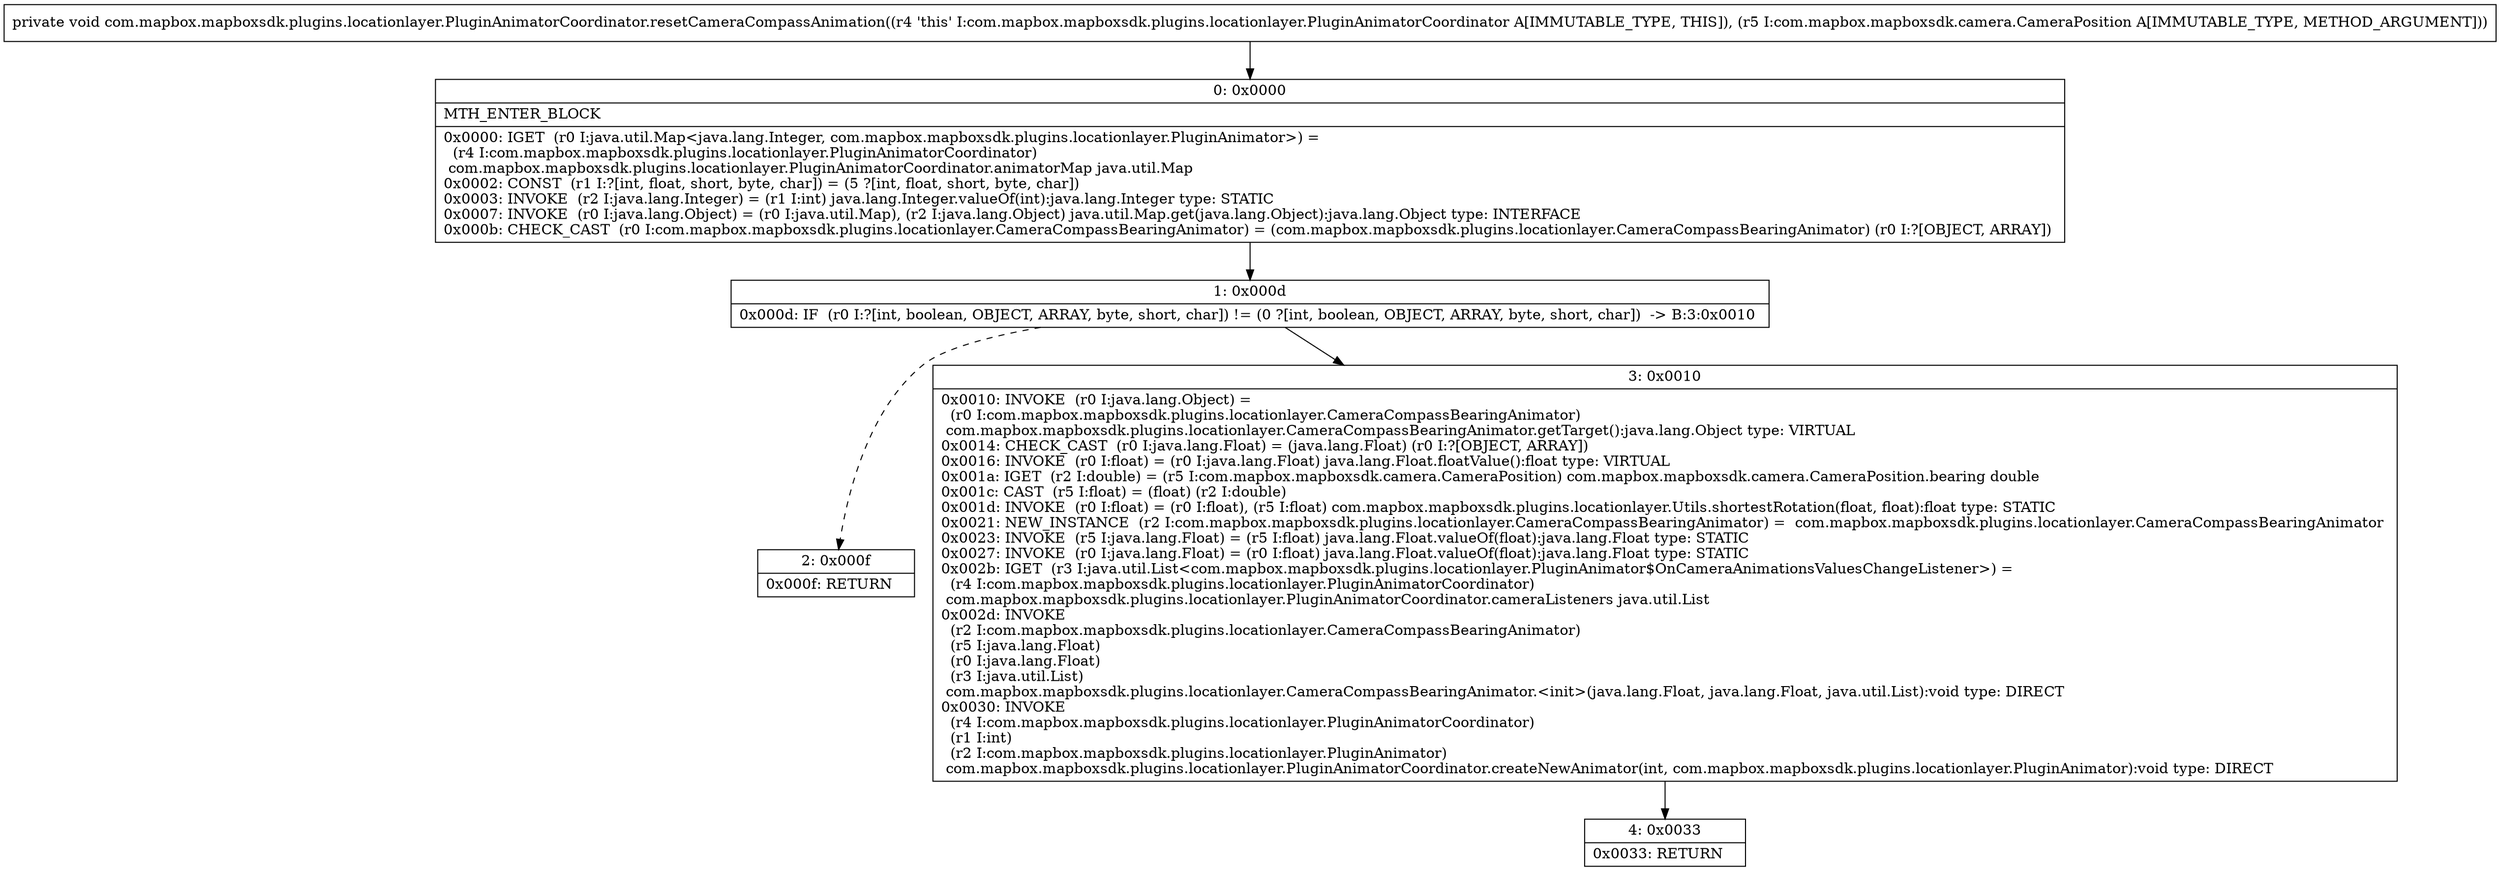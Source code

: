 digraph "CFG forcom.mapbox.mapboxsdk.plugins.locationlayer.PluginAnimatorCoordinator.resetCameraCompassAnimation(Lcom\/mapbox\/mapboxsdk\/camera\/CameraPosition;)V" {
Node_0 [shape=record,label="{0\:\ 0x0000|MTH_ENTER_BLOCK\l|0x0000: IGET  (r0 I:java.util.Map\<java.lang.Integer, com.mapbox.mapboxsdk.plugins.locationlayer.PluginAnimator\>) = \l  (r4 I:com.mapbox.mapboxsdk.plugins.locationlayer.PluginAnimatorCoordinator)\l com.mapbox.mapboxsdk.plugins.locationlayer.PluginAnimatorCoordinator.animatorMap java.util.Map \l0x0002: CONST  (r1 I:?[int, float, short, byte, char]) = (5 ?[int, float, short, byte, char]) \l0x0003: INVOKE  (r2 I:java.lang.Integer) = (r1 I:int) java.lang.Integer.valueOf(int):java.lang.Integer type: STATIC \l0x0007: INVOKE  (r0 I:java.lang.Object) = (r0 I:java.util.Map), (r2 I:java.lang.Object) java.util.Map.get(java.lang.Object):java.lang.Object type: INTERFACE \l0x000b: CHECK_CAST  (r0 I:com.mapbox.mapboxsdk.plugins.locationlayer.CameraCompassBearingAnimator) = (com.mapbox.mapboxsdk.plugins.locationlayer.CameraCompassBearingAnimator) (r0 I:?[OBJECT, ARRAY]) \l}"];
Node_1 [shape=record,label="{1\:\ 0x000d|0x000d: IF  (r0 I:?[int, boolean, OBJECT, ARRAY, byte, short, char]) != (0 ?[int, boolean, OBJECT, ARRAY, byte, short, char])  \-\> B:3:0x0010 \l}"];
Node_2 [shape=record,label="{2\:\ 0x000f|0x000f: RETURN   \l}"];
Node_3 [shape=record,label="{3\:\ 0x0010|0x0010: INVOKE  (r0 I:java.lang.Object) = \l  (r0 I:com.mapbox.mapboxsdk.plugins.locationlayer.CameraCompassBearingAnimator)\l com.mapbox.mapboxsdk.plugins.locationlayer.CameraCompassBearingAnimator.getTarget():java.lang.Object type: VIRTUAL \l0x0014: CHECK_CAST  (r0 I:java.lang.Float) = (java.lang.Float) (r0 I:?[OBJECT, ARRAY]) \l0x0016: INVOKE  (r0 I:float) = (r0 I:java.lang.Float) java.lang.Float.floatValue():float type: VIRTUAL \l0x001a: IGET  (r2 I:double) = (r5 I:com.mapbox.mapboxsdk.camera.CameraPosition) com.mapbox.mapboxsdk.camera.CameraPosition.bearing double \l0x001c: CAST  (r5 I:float) = (float) (r2 I:double) \l0x001d: INVOKE  (r0 I:float) = (r0 I:float), (r5 I:float) com.mapbox.mapboxsdk.plugins.locationlayer.Utils.shortestRotation(float, float):float type: STATIC \l0x0021: NEW_INSTANCE  (r2 I:com.mapbox.mapboxsdk.plugins.locationlayer.CameraCompassBearingAnimator) =  com.mapbox.mapboxsdk.plugins.locationlayer.CameraCompassBearingAnimator \l0x0023: INVOKE  (r5 I:java.lang.Float) = (r5 I:float) java.lang.Float.valueOf(float):java.lang.Float type: STATIC \l0x0027: INVOKE  (r0 I:java.lang.Float) = (r0 I:float) java.lang.Float.valueOf(float):java.lang.Float type: STATIC \l0x002b: IGET  (r3 I:java.util.List\<com.mapbox.mapboxsdk.plugins.locationlayer.PluginAnimator$OnCameraAnimationsValuesChangeListener\>) = \l  (r4 I:com.mapbox.mapboxsdk.plugins.locationlayer.PluginAnimatorCoordinator)\l com.mapbox.mapboxsdk.plugins.locationlayer.PluginAnimatorCoordinator.cameraListeners java.util.List \l0x002d: INVOKE  \l  (r2 I:com.mapbox.mapboxsdk.plugins.locationlayer.CameraCompassBearingAnimator)\l  (r5 I:java.lang.Float)\l  (r0 I:java.lang.Float)\l  (r3 I:java.util.List)\l com.mapbox.mapboxsdk.plugins.locationlayer.CameraCompassBearingAnimator.\<init\>(java.lang.Float, java.lang.Float, java.util.List):void type: DIRECT \l0x0030: INVOKE  \l  (r4 I:com.mapbox.mapboxsdk.plugins.locationlayer.PluginAnimatorCoordinator)\l  (r1 I:int)\l  (r2 I:com.mapbox.mapboxsdk.plugins.locationlayer.PluginAnimator)\l com.mapbox.mapboxsdk.plugins.locationlayer.PluginAnimatorCoordinator.createNewAnimator(int, com.mapbox.mapboxsdk.plugins.locationlayer.PluginAnimator):void type: DIRECT \l}"];
Node_4 [shape=record,label="{4\:\ 0x0033|0x0033: RETURN   \l}"];
MethodNode[shape=record,label="{private void com.mapbox.mapboxsdk.plugins.locationlayer.PluginAnimatorCoordinator.resetCameraCompassAnimation((r4 'this' I:com.mapbox.mapboxsdk.plugins.locationlayer.PluginAnimatorCoordinator A[IMMUTABLE_TYPE, THIS]), (r5 I:com.mapbox.mapboxsdk.camera.CameraPosition A[IMMUTABLE_TYPE, METHOD_ARGUMENT])) }"];
MethodNode -> Node_0;
Node_0 -> Node_1;
Node_1 -> Node_2[style=dashed];
Node_1 -> Node_3;
Node_3 -> Node_4;
}

